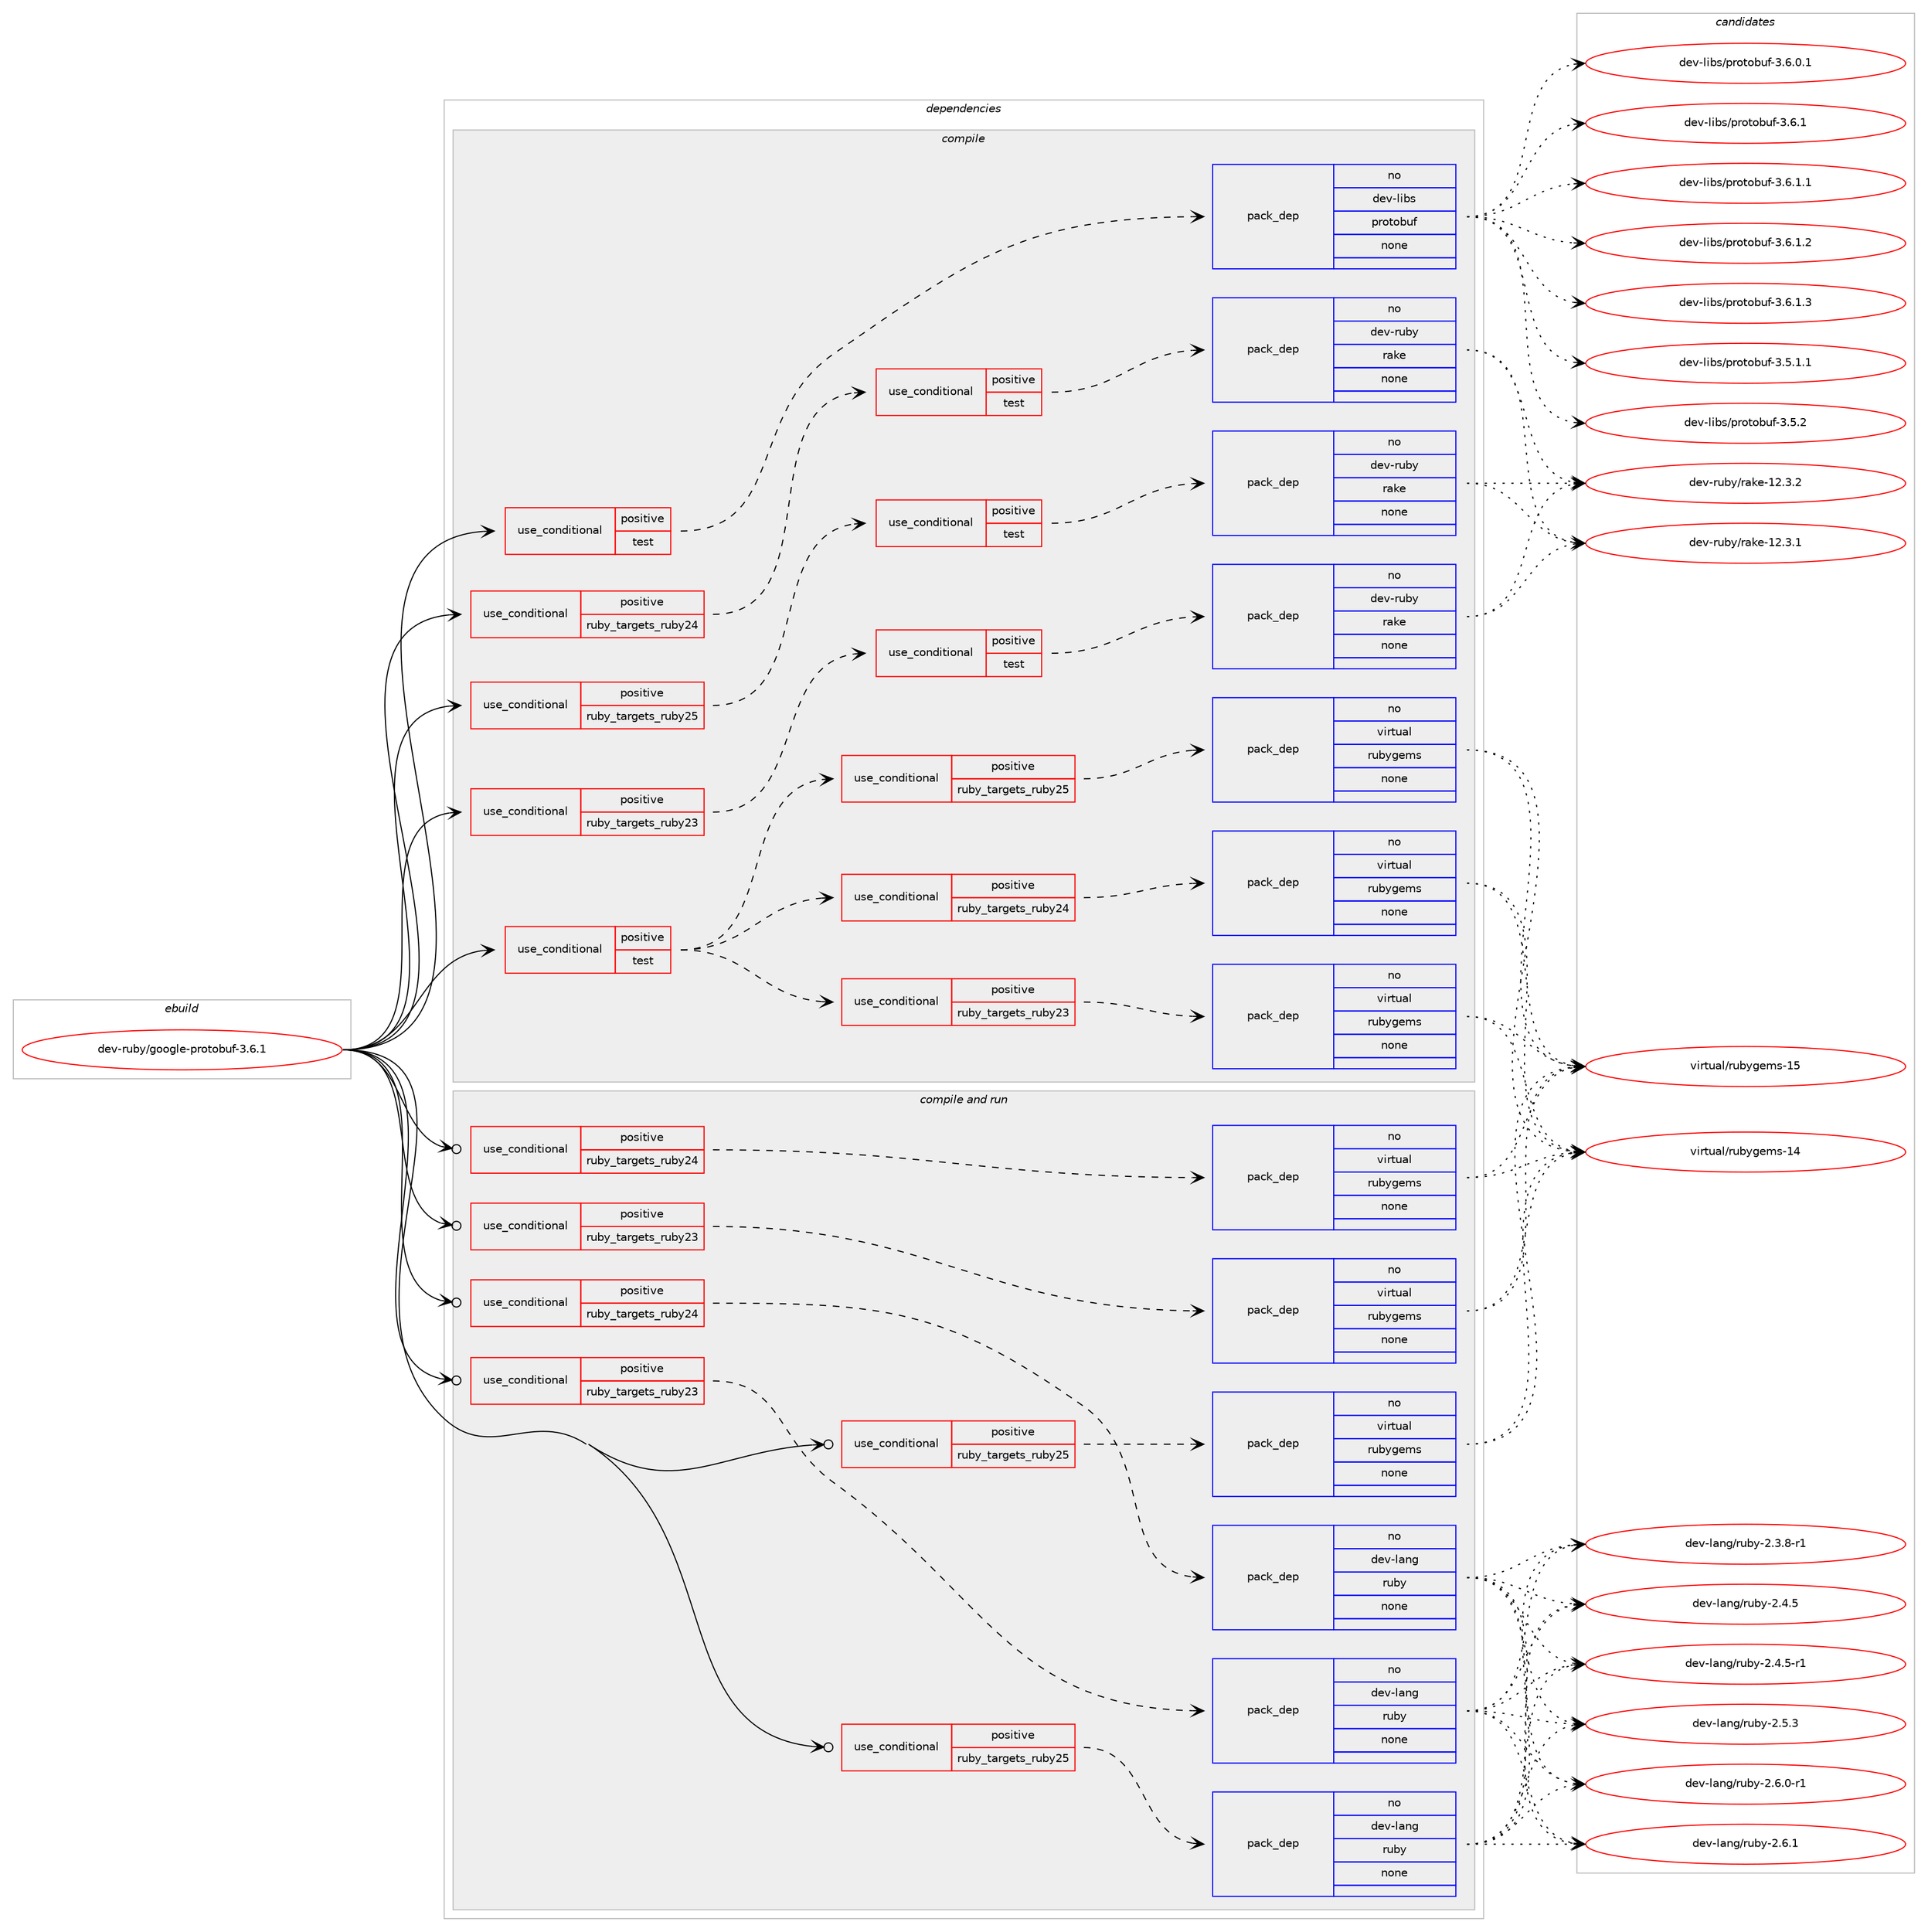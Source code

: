 digraph prolog {

# *************
# Graph options
# *************

newrank=true;
concentrate=true;
compound=true;
graph [rankdir=LR,fontname=Helvetica,fontsize=10,ranksep=1.5];#, ranksep=2.5, nodesep=0.2];
edge  [arrowhead=vee];
node  [fontname=Helvetica,fontsize=10];

# **********
# The ebuild
# **********

subgraph cluster_leftcol {
color=gray;
rank=same;
label=<<i>ebuild</i>>;
id [label="dev-ruby/google-protobuf-3.6.1", color=red, width=4, href="../dev-ruby/google-protobuf-3.6.1.svg"];
}

# ****************
# The dependencies
# ****************

subgraph cluster_midcol {
color=gray;
label=<<i>dependencies</i>>;
subgraph cluster_compile {
fillcolor="#eeeeee";
style=filled;
label=<<i>compile</i>>;
subgraph cond401005 {
dependency1495663 [label=<<TABLE BORDER="0" CELLBORDER="1" CELLSPACING="0" CELLPADDING="4"><TR><TD ROWSPAN="3" CELLPADDING="10">use_conditional</TD></TR><TR><TD>positive</TD></TR><TR><TD>ruby_targets_ruby23</TD></TR></TABLE>>, shape=none, color=red];
subgraph cond401006 {
dependency1495664 [label=<<TABLE BORDER="0" CELLBORDER="1" CELLSPACING="0" CELLPADDING="4"><TR><TD ROWSPAN="3" CELLPADDING="10">use_conditional</TD></TR><TR><TD>positive</TD></TR><TR><TD>test</TD></TR></TABLE>>, shape=none, color=red];
subgraph pack1071213 {
dependency1495665 [label=<<TABLE BORDER="0" CELLBORDER="1" CELLSPACING="0" CELLPADDING="4" WIDTH="220"><TR><TD ROWSPAN="6" CELLPADDING="30">pack_dep</TD></TR><TR><TD WIDTH="110">no</TD></TR><TR><TD>dev-ruby</TD></TR><TR><TD>rake</TD></TR><TR><TD>none</TD></TR><TR><TD></TD></TR></TABLE>>, shape=none, color=blue];
}
dependency1495664:e -> dependency1495665:w [weight=20,style="dashed",arrowhead="vee"];
}
dependency1495663:e -> dependency1495664:w [weight=20,style="dashed",arrowhead="vee"];
}
id:e -> dependency1495663:w [weight=20,style="solid",arrowhead="vee"];
subgraph cond401007 {
dependency1495666 [label=<<TABLE BORDER="0" CELLBORDER="1" CELLSPACING="0" CELLPADDING="4"><TR><TD ROWSPAN="3" CELLPADDING="10">use_conditional</TD></TR><TR><TD>positive</TD></TR><TR><TD>ruby_targets_ruby24</TD></TR></TABLE>>, shape=none, color=red];
subgraph cond401008 {
dependency1495667 [label=<<TABLE BORDER="0" CELLBORDER="1" CELLSPACING="0" CELLPADDING="4"><TR><TD ROWSPAN="3" CELLPADDING="10">use_conditional</TD></TR><TR><TD>positive</TD></TR><TR><TD>test</TD></TR></TABLE>>, shape=none, color=red];
subgraph pack1071214 {
dependency1495668 [label=<<TABLE BORDER="0" CELLBORDER="1" CELLSPACING="0" CELLPADDING="4" WIDTH="220"><TR><TD ROWSPAN="6" CELLPADDING="30">pack_dep</TD></TR><TR><TD WIDTH="110">no</TD></TR><TR><TD>dev-ruby</TD></TR><TR><TD>rake</TD></TR><TR><TD>none</TD></TR><TR><TD></TD></TR></TABLE>>, shape=none, color=blue];
}
dependency1495667:e -> dependency1495668:w [weight=20,style="dashed",arrowhead="vee"];
}
dependency1495666:e -> dependency1495667:w [weight=20,style="dashed",arrowhead="vee"];
}
id:e -> dependency1495666:w [weight=20,style="solid",arrowhead="vee"];
subgraph cond401009 {
dependency1495669 [label=<<TABLE BORDER="0" CELLBORDER="1" CELLSPACING="0" CELLPADDING="4"><TR><TD ROWSPAN="3" CELLPADDING="10">use_conditional</TD></TR><TR><TD>positive</TD></TR><TR><TD>ruby_targets_ruby25</TD></TR></TABLE>>, shape=none, color=red];
subgraph cond401010 {
dependency1495670 [label=<<TABLE BORDER="0" CELLBORDER="1" CELLSPACING="0" CELLPADDING="4"><TR><TD ROWSPAN="3" CELLPADDING="10">use_conditional</TD></TR><TR><TD>positive</TD></TR><TR><TD>test</TD></TR></TABLE>>, shape=none, color=red];
subgraph pack1071215 {
dependency1495671 [label=<<TABLE BORDER="0" CELLBORDER="1" CELLSPACING="0" CELLPADDING="4" WIDTH="220"><TR><TD ROWSPAN="6" CELLPADDING="30">pack_dep</TD></TR><TR><TD WIDTH="110">no</TD></TR><TR><TD>dev-ruby</TD></TR><TR><TD>rake</TD></TR><TR><TD>none</TD></TR><TR><TD></TD></TR></TABLE>>, shape=none, color=blue];
}
dependency1495670:e -> dependency1495671:w [weight=20,style="dashed",arrowhead="vee"];
}
dependency1495669:e -> dependency1495670:w [weight=20,style="dashed",arrowhead="vee"];
}
id:e -> dependency1495669:w [weight=20,style="solid",arrowhead="vee"];
subgraph cond401011 {
dependency1495672 [label=<<TABLE BORDER="0" CELLBORDER="1" CELLSPACING="0" CELLPADDING="4"><TR><TD ROWSPAN="3" CELLPADDING="10">use_conditional</TD></TR><TR><TD>positive</TD></TR><TR><TD>test</TD></TR></TABLE>>, shape=none, color=red];
subgraph cond401012 {
dependency1495673 [label=<<TABLE BORDER="0" CELLBORDER="1" CELLSPACING="0" CELLPADDING="4"><TR><TD ROWSPAN="3" CELLPADDING="10">use_conditional</TD></TR><TR><TD>positive</TD></TR><TR><TD>ruby_targets_ruby23</TD></TR></TABLE>>, shape=none, color=red];
subgraph pack1071216 {
dependency1495674 [label=<<TABLE BORDER="0" CELLBORDER="1" CELLSPACING="0" CELLPADDING="4" WIDTH="220"><TR><TD ROWSPAN="6" CELLPADDING="30">pack_dep</TD></TR><TR><TD WIDTH="110">no</TD></TR><TR><TD>virtual</TD></TR><TR><TD>rubygems</TD></TR><TR><TD>none</TD></TR><TR><TD></TD></TR></TABLE>>, shape=none, color=blue];
}
dependency1495673:e -> dependency1495674:w [weight=20,style="dashed",arrowhead="vee"];
}
dependency1495672:e -> dependency1495673:w [weight=20,style="dashed",arrowhead="vee"];
subgraph cond401013 {
dependency1495675 [label=<<TABLE BORDER="0" CELLBORDER="1" CELLSPACING="0" CELLPADDING="4"><TR><TD ROWSPAN="3" CELLPADDING="10">use_conditional</TD></TR><TR><TD>positive</TD></TR><TR><TD>ruby_targets_ruby24</TD></TR></TABLE>>, shape=none, color=red];
subgraph pack1071217 {
dependency1495676 [label=<<TABLE BORDER="0" CELLBORDER="1" CELLSPACING="0" CELLPADDING="4" WIDTH="220"><TR><TD ROWSPAN="6" CELLPADDING="30">pack_dep</TD></TR><TR><TD WIDTH="110">no</TD></TR><TR><TD>virtual</TD></TR><TR><TD>rubygems</TD></TR><TR><TD>none</TD></TR><TR><TD></TD></TR></TABLE>>, shape=none, color=blue];
}
dependency1495675:e -> dependency1495676:w [weight=20,style="dashed",arrowhead="vee"];
}
dependency1495672:e -> dependency1495675:w [weight=20,style="dashed",arrowhead="vee"];
subgraph cond401014 {
dependency1495677 [label=<<TABLE BORDER="0" CELLBORDER="1" CELLSPACING="0" CELLPADDING="4"><TR><TD ROWSPAN="3" CELLPADDING="10">use_conditional</TD></TR><TR><TD>positive</TD></TR><TR><TD>ruby_targets_ruby25</TD></TR></TABLE>>, shape=none, color=red];
subgraph pack1071218 {
dependency1495678 [label=<<TABLE BORDER="0" CELLBORDER="1" CELLSPACING="0" CELLPADDING="4" WIDTH="220"><TR><TD ROWSPAN="6" CELLPADDING="30">pack_dep</TD></TR><TR><TD WIDTH="110">no</TD></TR><TR><TD>virtual</TD></TR><TR><TD>rubygems</TD></TR><TR><TD>none</TD></TR><TR><TD></TD></TR></TABLE>>, shape=none, color=blue];
}
dependency1495677:e -> dependency1495678:w [weight=20,style="dashed",arrowhead="vee"];
}
dependency1495672:e -> dependency1495677:w [weight=20,style="dashed",arrowhead="vee"];
}
id:e -> dependency1495672:w [weight=20,style="solid",arrowhead="vee"];
subgraph cond401015 {
dependency1495679 [label=<<TABLE BORDER="0" CELLBORDER="1" CELLSPACING="0" CELLPADDING="4"><TR><TD ROWSPAN="3" CELLPADDING="10">use_conditional</TD></TR><TR><TD>positive</TD></TR><TR><TD>test</TD></TR></TABLE>>, shape=none, color=red];
subgraph pack1071219 {
dependency1495680 [label=<<TABLE BORDER="0" CELLBORDER="1" CELLSPACING="0" CELLPADDING="4" WIDTH="220"><TR><TD ROWSPAN="6" CELLPADDING="30">pack_dep</TD></TR><TR><TD WIDTH="110">no</TD></TR><TR><TD>dev-libs</TD></TR><TR><TD>protobuf</TD></TR><TR><TD>none</TD></TR><TR><TD></TD></TR></TABLE>>, shape=none, color=blue];
}
dependency1495679:e -> dependency1495680:w [weight=20,style="dashed",arrowhead="vee"];
}
id:e -> dependency1495679:w [weight=20,style="solid",arrowhead="vee"];
}
subgraph cluster_compileandrun {
fillcolor="#eeeeee";
style=filled;
label=<<i>compile and run</i>>;
subgraph cond401016 {
dependency1495681 [label=<<TABLE BORDER="0" CELLBORDER="1" CELLSPACING="0" CELLPADDING="4"><TR><TD ROWSPAN="3" CELLPADDING="10">use_conditional</TD></TR><TR><TD>positive</TD></TR><TR><TD>ruby_targets_ruby23</TD></TR></TABLE>>, shape=none, color=red];
subgraph pack1071220 {
dependency1495682 [label=<<TABLE BORDER="0" CELLBORDER="1" CELLSPACING="0" CELLPADDING="4" WIDTH="220"><TR><TD ROWSPAN="6" CELLPADDING="30">pack_dep</TD></TR><TR><TD WIDTH="110">no</TD></TR><TR><TD>dev-lang</TD></TR><TR><TD>ruby</TD></TR><TR><TD>none</TD></TR><TR><TD></TD></TR></TABLE>>, shape=none, color=blue];
}
dependency1495681:e -> dependency1495682:w [weight=20,style="dashed",arrowhead="vee"];
}
id:e -> dependency1495681:w [weight=20,style="solid",arrowhead="odotvee"];
subgraph cond401017 {
dependency1495683 [label=<<TABLE BORDER="0" CELLBORDER="1" CELLSPACING="0" CELLPADDING="4"><TR><TD ROWSPAN="3" CELLPADDING="10">use_conditional</TD></TR><TR><TD>positive</TD></TR><TR><TD>ruby_targets_ruby23</TD></TR></TABLE>>, shape=none, color=red];
subgraph pack1071221 {
dependency1495684 [label=<<TABLE BORDER="0" CELLBORDER="1" CELLSPACING="0" CELLPADDING="4" WIDTH="220"><TR><TD ROWSPAN="6" CELLPADDING="30">pack_dep</TD></TR><TR><TD WIDTH="110">no</TD></TR><TR><TD>virtual</TD></TR><TR><TD>rubygems</TD></TR><TR><TD>none</TD></TR><TR><TD></TD></TR></TABLE>>, shape=none, color=blue];
}
dependency1495683:e -> dependency1495684:w [weight=20,style="dashed",arrowhead="vee"];
}
id:e -> dependency1495683:w [weight=20,style="solid",arrowhead="odotvee"];
subgraph cond401018 {
dependency1495685 [label=<<TABLE BORDER="0" CELLBORDER="1" CELLSPACING="0" CELLPADDING="4"><TR><TD ROWSPAN="3" CELLPADDING="10">use_conditional</TD></TR><TR><TD>positive</TD></TR><TR><TD>ruby_targets_ruby24</TD></TR></TABLE>>, shape=none, color=red];
subgraph pack1071222 {
dependency1495686 [label=<<TABLE BORDER="0" CELLBORDER="1" CELLSPACING="0" CELLPADDING="4" WIDTH="220"><TR><TD ROWSPAN="6" CELLPADDING="30">pack_dep</TD></TR><TR><TD WIDTH="110">no</TD></TR><TR><TD>dev-lang</TD></TR><TR><TD>ruby</TD></TR><TR><TD>none</TD></TR><TR><TD></TD></TR></TABLE>>, shape=none, color=blue];
}
dependency1495685:e -> dependency1495686:w [weight=20,style="dashed",arrowhead="vee"];
}
id:e -> dependency1495685:w [weight=20,style="solid",arrowhead="odotvee"];
subgraph cond401019 {
dependency1495687 [label=<<TABLE BORDER="0" CELLBORDER="1" CELLSPACING="0" CELLPADDING="4"><TR><TD ROWSPAN="3" CELLPADDING="10">use_conditional</TD></TR><TR><TD>positive</TD></TR><TR><TD>ruby_targets_ruby24</TD></TR></TABLE>>, shape=none, color=red];
subgraph pack1071223 {
dependency1495688 [label=<<TABLE BORDER="0" CELLBORDER="1" CELLSPACING="0" CELLPADDING="4" WIDTH="220"><TR><TD ROWSPAN="6" CELLPADDING="30">pack_dep</TD></TR><TR><TD WIDTH="110">no</TD></TR><TR><TD>virtual</TD></TR><TR><TD>rubygems</TD></TR><TR><TD>none</TD></TR><TR><TD></TD></TR></TABLE>>, shape=none, color=blue];
}
dependency1495687:e -> dependency1495688:w [weight=20,style="dashed",arrowhead="vee"];
}
id:e -> dependency1495687:w [weight=20,style="solid",arrowhead="odotvee"];
subgraph cond401020 {
dependency1495689 [label=<<TABLE BORDER="0" CELLBORDER="1" CELLSPACING="0" CELLPADDING="4"><TR><TD ROWSPAN="3" CELLPADDING="10">use_conditional</TD></TR><TR><TD>positive</TD></TR><TR><TD>ruby_targets_ruby25</TD></TR></TABLE>>, shape=none, color=red];
subgraph pack1071224 {
dependency1495690 [label=<<TABLE BORDER="0" CELLBORDER="1" CELLSPACING="0" CELLPADDING="4" WIDTH="220"><TR><TD ROWSPAN="6" CELLPADDING="30">pack_dep</TD></TR><TR><TD WIDTH="110">no</TD></TR><TR><TD>dev-lang</TD></TR><TR><TD>ruby</TD></TR><TR><TD>none</TD></TR><TR><TD></TD></TR></TABLE>>, shape=none, color=blue];
}
dependency1495689:e -> dependency1495690:w [weight=20,style="dashed",arrowhead="vee"];
}
id:e -> dependency1495689:w [weight=20,style="solid",arrowhead="odotvee"];
subgraph cond401021 {
dependency1495691 [label=<<TABLE BORDER="0" CELLBORDER="1" CELLSPACING="0" CELLPADDING="4"><TR><TD ROWSPAN="3" CELLPADDING="10">use_conditional</TD></TR><TR><TD>positive</TD></TR><TR><TD>ruby_targets_ruby25</TD></TR></TABLE>>, shape=none, color=red];
subgraph pack1071225 {
dependency1495692 [label=<<TABLE BORDER="0" CELLBORDER="1" CELLSPACING="0" CELLPADDING="4" WIDTH="220"><TR><TD ROWSPAN="6" CELLPADDING="30">pack_dep</TD></TR><TR><TD WIDTH="110">no</TD></TR><TR><TD>virtual</TD></TR><TR><TD>rubygems</TD></TR><TR><TD>none</TD></TR><TR><TD></TD></TR></TABLE>>, shape=none, color=blue];
}
dependency1495691:e -> dependency1495692:w [weight=20,style="dashed",arrowhead="vee"];
}
id:e -> dependency1495691:w [weight=20,style="solid",arrowhead="odotvee"];
}
subgraph cluster_run {
fillcolor="#eeeeee";
style=filled;
label=<<i>run</i>>;
}
}

# **************
# The candidates
# **************

subgraph cluster_choices {
rank=same;
color=gray;
label=<<i>candidates</i>>;

subgraph choice1071213 {
color=black;
nodesep=1;
choice1001011184511411798121471149710710145495046514649 [label="dev-ruby/rake-12.3.1", color=red, width=4,href="../dev-ruby/rake-12.3.1.svg"];
choice1001011184511411798121471149710710145495046514650 [label="dev-ruby/rake-12.3.2", color=red, width=4,href="../dev-ruby/rake-12.3.2.svg"];
dependency1495665:e -> choice1001011184511411798121471149710710145495046514649:w [style=dotted,weight="100"];
dependency1495665:e -> choice1001011184511411798121471149710710145495046514650:w [style=dotted,weight="100"];
}
subgraph choice1071214 {
color=black;
nodesep=1;
choice1001011184511411798121471149710710145495046514649 [label="dev-ruby/rake-12.3.1", color=red, width=4,href="../dev-ruby/rake-12.3.1.svg"];
choice1001011184511411798121471149710710145495046514650 [label="dev-ruby/rake-12.3.2", color=red, width=4,href="../dev-ruby/rake-12.3.2.svg"];
dependency1495668:e -> choice1001011184511411798121471149710710145495046514649:w [style=dotted,weight="100"];
dependency1495668:e -> choice1001011184511411798121471149710710145495046514650:w [style=dotted,weight="100"];
}
subgraph choice1071215 {
color=black;
nodesep=1;
choice1001011184511411798121471149710710145495046514649 [label="dev-ruby/rake-12.3.1", color=red, width=4,href="../dev-ruby/rake-12.3.1.svg"];
choice1001011184511411798121471149710710145495046514650 [label="dev-ruby/rake-12.3.2", color=red, width=4,href="../dev-ruby/rake-12.3.2.svg"];
dependency1495671:e -> choice1001011184511411798121471149710710145495046514649:w [style=dotted,weight="100"];
dependency1495671:e -> choice1001011184511411798121471149710710145495046514650:w [style=dotted,weight="100"];
}
subgraph choice1071216 {
color=black;
nodesep=1;
choice118105114116117971084711411798121103101109115454952 [label="virtual/rubygems-14", color=red, width=4,href="../virtual/rubygems-14.svg"];
choice118105114116117971084711411798121103101109115454953 [label="virtual/rubygems-15", color=red, width=4,href="../virtual/rubygems-15.svg"];
dependency1495674:e -> choice118105114116117971084711411798121103101109115454952:w [style=dotted,weight="100"];
dependency1495674:e -> choice118105114116117971084711411798121103101109115454953:w [style=dotted,weight="100"];
}
subgraph choice1071217 {
color=black;
nodesep=1;
choice118105114116117971084711411798121103101109115454952 [label="virtual/rubygems-14", color=red, width=4,href="../virtual/rubygems-14.svg"];
choice118105114116117971084711411798121103101109115454953 [label="virtual/rubygems-15", color=red, width=4,href="../virtual/rubygems-15.svg"];
dependency1495676:e -> choice118105114116117971084711411798121103101109115454952:w [style=dotted,weight="100"];
dependency1495676:e -> choice118105114116117971084711411798121103101109115454953:w [style=dotted,weight="100"];
}
subgraph choice1071218 {
color=black;
nodesep=1;
choice118105114116117971084711411798121103101109115454952 [label="virtual/rubygems-14", color=red, width=4,href="../virtual/rubygems-14.svg"];
choice118105114116117971084711411798121103101109115454953 [label="virtual/rubygems-15", color=red, width=4,href="../virtual/rubygems-15.svg"];
dependency1495678:e -> choice118105114116117971084711411798121103101109115454952:w [style=dotted,weight="100"];
dependency1495678:e -> choice118105114116117971084711411798121103101109115454953:w [style=dotted,weight="100"];
}
subgraph choice1071219 {
color=black;
nodesep=1;
choice100101118451081059811547112114111116111981171024551465346494649 [label="dev-libs/protobuf-3.5.1.1", color=red, width=4,href="../dev-libs/protobuf-3.5.1.1.svg"];
choice10010111845108105981154711211411111611198117102455146534650 [label="dev-libs/protobuf-3.5.2", color=red, width=4,href="../dev-libs/protobuf-3.5.2.svg"];
choice100101118451081059811547112114111116111981171024551465446484649 [label="dev-libs/protobuf-3.6.0.1", color=red, width=4,href="../dev-libs/protobuf-3.6.0.1.svg"];
choice10010111845108105981154711211411111611198117102455146544649 [label="dev-libs/protobuf-3.6.1", color=red, width=4,href="../dev-libs/protobuf-3.6.1.svg"];
choice100101118451081059811547112114111116111981171024551465446494649 [label="dev-libs/protobuf-3.6.1.1", color=red, width=4,href="../dev-libs/protobuf-3.6.1.1.svg"];
choice100101118451081059811547112114111116111981171024551465446494650 [label="dev-libs/protobuf-3.6.1.2", color=red, width=4,href="../dev-libs/protobuf-3.6.1.2.svg"];
choice100101118451081059811547112114111116111981171024551465446494651 [label="dev-libs/protobuf-3.6.1.3", color=red, width=4,href="../dev-libs/protobuf-3.6.1.3.svg"];
dependency1495680:e -> choice100101118451081059811547112114111116111981171024551465346494649:w [style=dotted,weight="100"];
dependency1495680:e -> choice10010111845108105981154711211411111611198117102455146534650:w [style=dotted,weight="100"];
dependency1495680:e -> choice100101118451081059811547112114111116111981171024551465446484649:w [style=dotted,weight="100"];
dependency1495680:e -> choice10010111845108105981154711211411111611198117102455146544649:w [style=dotted,weight="100"];
dependency1495680:e -> choice100101118451081059811547112114111116111981171024551465446494649:w [style=dotted,weight="100"];
dependency1495680:e -> choice100101118451081059811547112114111116111981171024551465446494650:w [style=dotted,weight="100"];
dependency1495680:e -> choice100101118451081059811547112114111116111981171024551465446494651:w [style=dotted,weight="100"];
}
subgraph choice1071220 {
color=black;
nodesep=1;
choice100101118451089711010347114117981214550465146564511449 [label="dev-lang/ruby-2.3.8-r1", color=red, width=4,href="../dev-lang/ruby-2.3.8-r1.svg"];
choice10010111845108971101034711411798121455046524653 [label="dev-lang/ruby-2.4.5", color=red, width=4,href="../dev-lang/ruby-2.4.5.svg"];
choice100101118451089711010347114117981214550465246534511449 [label="dev-lang/ruby-2.4.5-r1", color=red, width=4,href="../dev-lang/ruby-2.4.5-r1.svg"];
choice10010111845108971101034711411798121455046534651 [label="dev-lang/ruby-2.5.3", color=red, width=4,href="../dev-lang/ruby-2.5.3.svg"];
choice100101118451089711010347114117981214550465446484511449 [label="dev-lang/ruby-2.6.0-r1", color=red, width=4,href="../dev-lang/ruby-2.6.0-r1.svg"];
choice10010111845108971101034711411798121455046544649 [label="dev-lang/ruby-2.6.1", color=red, width=4,href="../dev-lang/ruby-2.6.1.svg"];
dependency1495682:e -> choice100101118451089711010347114117981214550465146564511449:w [style=dotted,weight="100"];
dependency1495682:e -> choice10010111845108971101034711411798121455046524653:w [style=dotted,weight="100"];
dependency1495682:e -> choice100101118451089711010347114117981214550465246534511449:w [style=dotted,weight="100"];
dependency1495682:e -> choice10010111845108971101034711411798121455046534651:w [style=dotted,weight="100"];
dependency1495682:e -> choice100101118451089711010347114117981214550465446484511449:w [style=dotted,weight="100"];
dependency1495682:e -> choice10010111845108971101034711411798121455046544649:w [style=dotted,weight="100"];
}
subgraph choice1071221 {
color=black;
nodesep=1;
choice118105114116117971084711411798121103101109115454952 [label="virtual/rubygems-14", color=red, width=4,href="../virtual/rubygems-14.svg"];
choice118105114116117971084711411798121103101109115454953 [label="virtual/rubygems-15", color=red, width=4,href="../virtual/rubygems-15.svg"];
dependency1495684:e -> choice118105114116117971084711411798121103101109115454952:w [style=dotted,weight="100"];
dependency1495684:e -> choice118105114116117971084711411798121103101109115454953:w [style=dotted,weight="100"];
}
subgraph choice1071222 {
color=black;
nodesep=1;
choice100101118451089711010347114117981214550465146564511449 [label="dev-lang/ruby-2.3.8-r1", color=red, width=4,href="../dev-lang/ruby-2.3.8-r1.svg"];
choice10010111845108971101034711411798121455046524653 [label="dev-lang/ruby-2.4.5", color=red, width=4,href="../dev-lang/ruby-2.4.5.svg"];
choice100101118451089711010347114117981214550465246534511449 [label="dev-lang/ruby-2.4.5-r1", color=red, width=4,href="../dev-lang/ruby-2.4.5-r1.svg"];
choice10010111845108971101034711411798121455046534651 [label="dev-lang/ruby-2.5.3", color=red, width=4,href="../dev-lang/ruby-2.5.3.svg"];
choice100101118451089711010347114117981214550465446484511449 [label="dev-lang/ruby-2.6.0-r1", color=red, width=4,href="../dev-lang/ruby-2.6.0-r1.svg"];
choice10010111845108971101034711411798121455046544649 [label="dev-lang/ruby-2.6.1", color=red, width=4,href="../dev-lang/ruby-2.6.1.svg"];
dependency1495686:e -> choice100101118451089711010347114117981214550465146564511449:w [style=dotted,weight="100"];
dependency1495686:e -> choice10010111845108971101034711411798121455046524653:w [style=dotted,weight="100"];
dependency1495686:e -> choice100101118451089711010347114117981214550465246534511449:w [style=dotted,weight="100"];
dependency1495686:e -> choice10010111845108971101034711411798121455046534651:w [style=dotted,weight="100"];
dependency1495686:e -> choice100101118451089711010347114117981214550465446484511449:w [style=dotted,weight="100"];
dependency1495686:e -> choice10010111845108971101034711411798121455046544649:w [style=dotted,weight="100"];
}
subgraph choice1071223 {
color=black;
nodesep=1;
choice118105114116117971084711411798121103101109115454952 [label="virtual/rubygems-14", color=red, width=4,href="../virtual/rubygems-14.svg"];
choice118105114116117971084711411798121103101109115454953 [label="virtual/rubygems-15", color=red, width=4,href="../virtual/rubygems-15.svg"];
dependency1495688:e -> choice118105114116117971084711411798121103101109115454952:w [style=dotted,weight="100"];
dependency1495688:e -> choice118105114116117971084711411798121103101109115454953:w [style=dotted,weight="100"];
}
subgraph choice1071224 {
color=black;
nodesep=1;
choice100101118451089711010347114117981214550465146564511449 [label="dev-lang/ruby-2.3.8-r1", color=red, width=4,href="../dev-lang/ruby-2.3.8-r1.svg"];
choice10010111845108971101034711411798121455046524653 [label="dev-lang/ruby-2.4.5", color=red, width=4,href="../dev-lang/ruby-2.4.5.svg"];
choice100101118451089711010347114117981214550465246534511449 [label="dev-lang/ruby-2.4.5-r1", color=red, width=4,href="../dev-lang/ruby-2.4.5-r1.svg"];
choice10010111845108971101034711411798121455046534651 [label="dev-lang/ruby-2.5.3", color=red, width=4,href="../dev-lang/ruby-2.5.3.svg"];
choice100101118451089711010347114117981214550465446484511449 [label="dev-lang/ruby-2.6.0-r1", color=red, width=4,href="../dev-lang/ruby-2.6.0-r1.svg"];
choice10010111845108971101034711411798121455046544649 [label="dev-lang/ruby-2.6.1", color=red, width=4,href="../dev-lang/ruby-2.6.1.svg"];
dependency1495690:e -> choice100101118451089711010347114117981214550465146564511449:w [style=dotted,weight="100"];
dependency1495690:e -> choice10010111845108971101034711411798121455046524653:w [style=dotted,weight="100"];
dependency1495690:e -> choice100101118451089711010347114117981214550465246534511449:w [style=dotted,weight="100"];
dependency1495690:e -> choice10010111845108971101034711411798121455046534651:w [style=dotted,weight="100"];
dependency1495690:e -> choice100101118451089711010347114117981214550465446484511449:w [style=dotted,weight="100"];
dependency1495690:e -> choice10010111845108971101034711411798121455046544649:w [style=dotted,weight="100"];
}
subgraph choice1071225 {
color=black;
nodesep=1;
choice118105114116117971084711411798121103101109115454952 [label="virtual/rubygems-14", color=red, width=4,href="../virtual/rubygems-14.svg"];
choice118105114116117971084711411798121103101109115454953 [label="virtual/rubygems-15", color=red, width=4,href="../virtual/rubygems-15.svg"];
dependency1495692:e -> choice118105114116117971084711411798121103101109115454952:w [style=dotted,weight="100"];
dependency1495692:e -> choice118105114116117971084711411798121103101109115454953:w [style=dotted,weight="100"];
}
}

}
